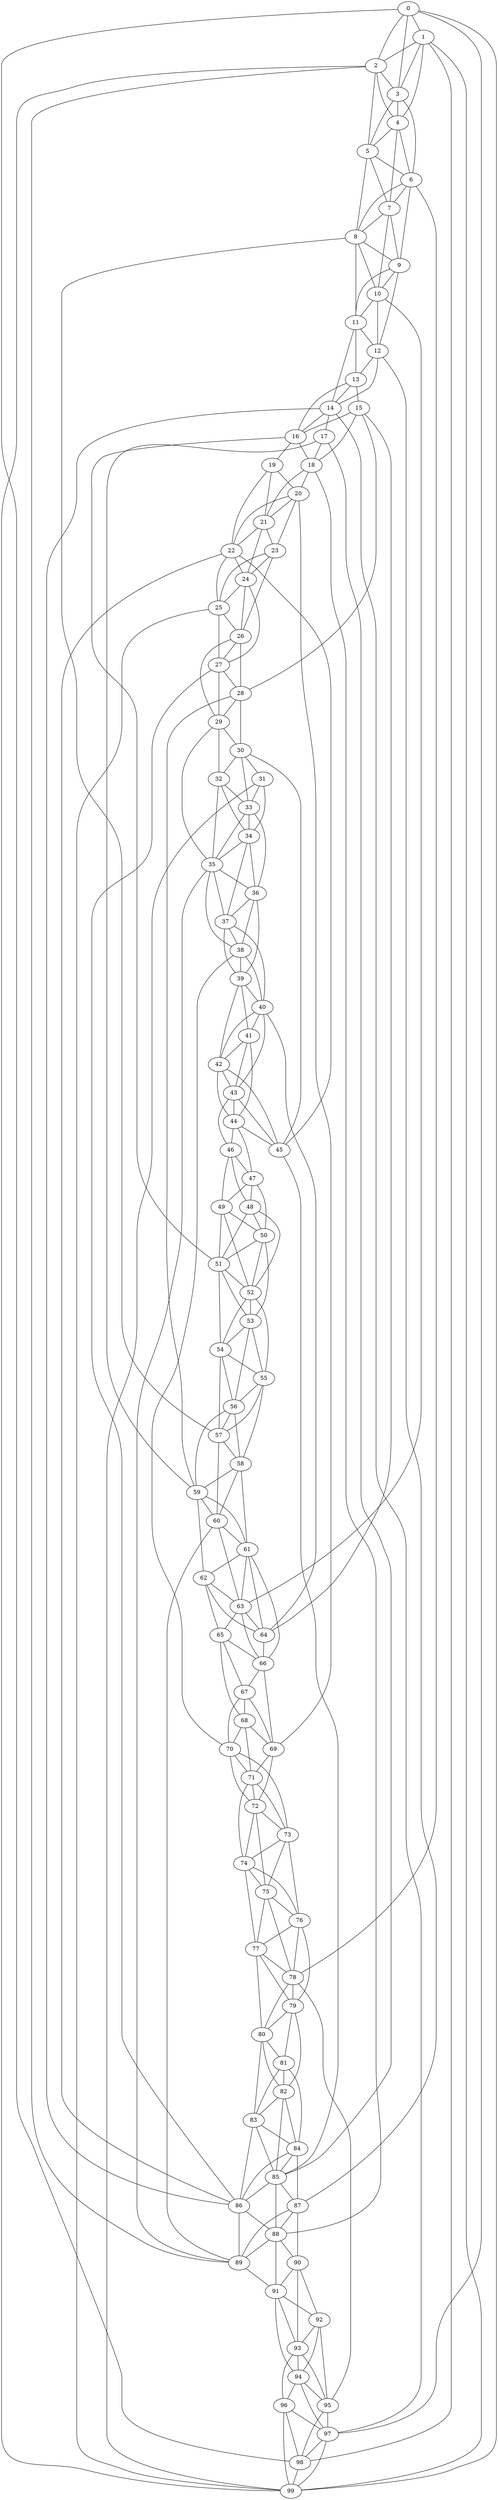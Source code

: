 strict graph "watts_strogatz_graph(100,6,0.1)" {
0;
1;
2;
3;
4;
5;
6;
7;
8;
9;
10;
11;
12;
13;
14;
15;
16;
17;
18;
19;
20;
21;
22;
23;
24;
25;
26;
27;
28;
29;
30;
31;
32;
33;
34;
35;
36;
37;
38;
39;
40;
41;
42;
43;
44;
45;
46;
47;
48;
49;
50;
51;
52;
53;
54;
55;
56;
57;
58;
59;
60;
61;
62;
63;
64;
65;
66;
67;
68;
69;
70;
71;
72;
73;
74;
75;
76;
77;
78;
79;
80;
81;
82;
83;
84;
85;
86;
87;
88;
89;
90;
91;
92;
93;
94;
95;
96;
97;
98;
99;
0 -- 1  [is_available=True, prob="0.102243588315"];
0 -- 2  [is_available=True, prob="0.860873334547"];
0 -- 3  [is_available=True, prob="0.752799367646"];
0 -- 97  [is_available=True, prob="1.0"];
0 -- 98  [is_available=True, prob="0.0778488366325"];
0 -- 99  [is_available=True, prob="0.563972294549"];
1 -- 2  [is_available=True, prob="0.843513684217"];
1 -- 99  [is_available=True, prob="1.0"];
1 -- 4  [is_available=True, prob="1.0"];
1 -- 98  [is_available=True, prob="0.656668954186"];
1 -- 3  [is_available=True, prob="0.377989419898"];
2 -- 3  [is_available=True, prob="1.0"];
2 -- 4  [is_available=True, prob="1.0"];
2 -- 5  [is_available=True, prob="0.661760472954"];
2 -- 99  [is_available=True, prob="0.0589516153568"];
2 -- 89  [is_available=True, prob="0.344046372566"];
3 -- 4  [is_available=True, prob="0.920146916778"];
3 -- 5  [is_available=True, prob="0.701481885761"];
3 -- 6  [is_available=True, prob="1.0"];
4 -- 5  [is_available=True, prob="0.793680754247"];
4 -- 6  [is_available=True, prob="0.529628132287"];
4 -- 7  [is_available=True, prob="0.824688953317"];
5 -- 6  [is_available=True, prob="0.534706222113"];
5 -- 7  [is_available=True, prob="1.0"];
5 -- 8  [is_available=True, prob="0.62516685095"];
6 -- 7  [is_available=True, prob="1.0"];
6 -- 8  [is_available=True, prob="0.178758325965"];
6 -- 9  [is_available=True, prob="0.320170906457"];
6 -- 78  [is_available=True, prob="1.0"];
7 -- 8  [is_available=True, prob="0.860686232729"];
7 -- 9  [is_available=True, prob="0.939672789199"];
7 -- 10  [is_available=True, prob="0.884749683993"];
8 -- 9  [is_available=True, prob="1.0"];
8 -- 10  [is_available=True, prob="0.472252199562"];
8 -- 11  [is_available=True, prob="1.0"];
8 -- 57  [is_available=True, prob="0.702128173272"];
9 -- 10  [is_available=True, prob="0.407248545604"];
9 -- 11  [is_available=True, prob="0.756343385089"];
9 -- 12  [is_available=True, prob="0.81711260553"];
10 -- 11  [is_available=True, prob="0.62802923165"];
10 -- 12  [is_available=True, prob="0.660917271196"];
10 -- 63  [is_available=True, prob="0.706006852818"];
11 -- 12  [is_available=True, prob="0.627410411583"];
11 -- 13  [is_available=True, prob="0.644055086749"];
11 -- 14  [is_available=True, prob="0.348646066411"];
12 -- 13  [is_available=True, prob="0.502360778737"];
12 -- 14  [is_available=True, prob="9.47484164824e-05"];
12 -- 87  [is_available=True, prob="0.422828387761"];
13 -- 14  [is_available=True, prob="0.503256122764"];
13 -- 15  [is_available=True, prob="0.703260151823"];
13 -- 16  [is_available=True, prob="0.250161000793"];
14 -- 97  [is_available=True, prob="0.657045910438"];
14 -- 16  [is_available=True, prob="0.677511458886"];
14 -- 17  [is_available=True, prob="1.0"];
14 -- 86  [is_available=True, prob="0.0433590582838"];
15 -- 64  [is_available=True, prob="0.283946549481"];
15 -- 16  [is_available=True, prob="0.903328304807"];
15 -- 18  [is_available=True, prob="0.751273583758"];
15 -- 28  [is_available=True, prob="0.903267322531"];
16 -- 51  [is_available=True, prob="0.086695721577"];
16 -- 18  [is_available=True, prob="1.0"];
16 -- 19  [is_available=True, prob="0.945058858477"];
17 -- 18  [is_available=True, prob="1.0"];
17 -- 85  [is_available=True, prob="1.0"];
17 -- 59  [is_available=True, prob="0.236086150911"];
18 -- 20  [is_available=True, prob="1.0"];
18 -- 21  [is_available=True, prob="0.816345931401"];
18 -- 88  [is_available=True, prob="0.488492708876"];
19 -- 20  [is_available=True, prob="0.411241123548"];
19 -- 21  [is_available=True, prob="0.0648924376908"];
19 -- 22  [is_available=True, prob="0.592658398011"];
20 -- 69  [is_available=True, prob="0.0467334717261"];
20 -- 21  [is_available=True, prob="0.0114588989936"];
20 -- 22  [is_available=True, prob="0.536396855973"];
20 -- 23  [is_available=True, prob="0.102851409815"];
21 -- 22  [is_available=True, prob="0.79839992453"];
21 -- 23  [is_available=True, prob="1.0"];
21 -- 24  [is_available=True, prob="1.0"];
22 -- 45  [is_available=True, prob="0.479530808453"];
22 -- 86  [is_available=True, prob="1.0"];
22 -- 24  [is_available=True, prob="0.679899839166"];
22 -- 25  [is_available=True, prob="0.8505376774"];
23 -- 24  [is_available=True, prob="0.24312812075"];
23 -- 25  [is_available=True, prob="0.387285226151"];
23 -- 26  [is_available=True, prob="1.0"];
24 -- 25  [is_available=True, prob="0.649252400143"];
24 -- 26  [is_available=True, prob="0.55178192116"];
24 -- 27  [is_available=True, prob="0.143781408199"];
25 -- 99  [is_available=True, prob="0.705835901731"];
25 -- 26  [is_available=True, prob="0.281743322552"];
25 -- 27  [is_available=True, prob="0.684583951223"];
26 -- 27  [is_available=True, prob="0.743592921313"];
26 -- 28  [is_available=True, prob="0.861388692241"];
26 -- 29  [is_available=True, prob="0.136757359245"];
27 -- 86  [is_available=True, prob="0.391090284329"];
27 -- 28  [is_available=True, prob="0.959195759082"];
27 -- 29  [is_available=True, prob="1.0"];
28 -- 59  [is_available=True, prob="0.130252069922"];
28 -- 29  [is_available=True, prob="1.0"];
28 -- 30  [is_available=True, prob="0.634827439542"];
29 -- 32  [is_available=True, prob="0.404093159953"];
29 -- 35  [is_available=True, prob="0.151283623339"];
29 -- 30  [is_available=True, prob="0.274412812994"];
30 -- 32  [is_available=True, prob="0.743521495987"];
30 -- 33  [is_available=True, prob="0.788811332224"];
30 -- 45  [is_available=True, prob="0.624655828556"];
30 -- 31  [is_available=True, prob="1.0"];
31 -- 33  [is_available=True, prob="0.39066346439"];
31 -- 34  [is_available=True, prob="0.780534834518"];
31 -- 99  [is_available=True, prob="1.0"];
32 -- 33  [is_available=True, prob="1.0"];
32 -- 34  [is_available=True, prob="0.962120684346"];
32 -- 35  [is_available=True, prob="0.907573470915"];
33 -- 34  [is_available=True, prob="0.281181392548"];
33 -- 35  [is_available=True, prob="0.920995762388"];
33 -- 36  [is_available=True, prob="1.0"];
34 -- 35  [is_available=True, prob="0.724224878691"];
34 -- 36  [is_available=True, prob="0.546944812419"];
34 -- 37  [is_available=True, prob="0.247509693333"];
35 -- 36  [is_available=True, prob="0.517873592763"];
35 -- 37  [is_available=True, prob="0.484843830471"];
35 -- 38  [is_available=True, prob="1.0"];
35 -- 89  [is_available=True, prob="0.409728796934"];
36 -- 37  [is_available=True, prob="0.872396135282"];
36 -- 38  [is_available=True, prob="1.0"];
36 -- 39  [is_available=True, prob="0.396815647277"];
37 -- 38  [is_available=True, prob="0.122032658078"];
37 -- 39  [is_available=True, prob="1.0"];
37 -- 40  [is_available=True, prob="0.0400596428406"];
38 -- 70  [is_available=True, prob="0.0148539497372"];
38 -- 39  [is_available=True, prob="0.0709146360575"];
38 -- 40  [is_available=True, prob="0.730555429499"];
39 -- 40  [is_available=True, prob="0.733471385044"];
39 -- 41  [is_available=True, prob="0.502185370547"];
39 -- 42  [is_available=True, prob="0.952427678527"];
40 -- 64  [is_available=True, prob="0.856026402625"];
40 -- 41  [is_available=True, prob="0.172329125071"];
40 -- 42  [is_available=True, prob="0.5276074515"];
40 -- 43  [is_available=True, prob="0.983493423144"];
41 -- 42  [is_available=True, prob="0.199989590041"];
41 -- 43  [is_available=True, prob="1.0"];
41 -- 44  [is_available=True, prob="0.158720392527"];
42 -- 43  [is_available=True, prob="0.0892058880685"];
42 -- 44  [is_available=True, prob="0.3334039062"];
42 -- 45  [is_available=True, prob="0.31193800022"];
43 -- 44  [is_available=True, prob="0.0203682064422"];
43 -- 45  [is_available=True, prob="0.216716126103"];
43 -- 46  [is_available=True, prob="1.0"];
44 -- 45  [is_available=True, prob="0.324747402266"];
44 -- 46  [is_available=True, prob="1.0"];
44 -- 47  [is_available=True, prob="0.383180863772"];
45 -- 85  [is_available=True, prob="1.0"];
46 -- 47  [is_available=True, prob="1.0"];
46 -- 48  [is_available=True, prob="0.763086285229"];
46 -- 49  [is_available=True, prob="0.516848439867"];
47 -- 48  [is_available=True, prob="1.0"];
47 -- 49  [is_available=True, prob="0.713396810052"];
47 -- 50  [is_available=True, prob="0.583325837488"];
48 -- 50  [is_available=True, prob="1.0"];
48 -- 51  [is_available=True, prob="0.657376323855"];
48 -- 52  [is_available=True, prob="0.0581652305302"];
49 -- 50  [is_available=True, prob="0.370191273805"];
49 -- 51  [is_available=True, prob="1.0"];
49 -- 52  [is_available=True, prob="0.271109606128"];
50 -- 51  [is_available=True, prob="0.627157858121"];
50 -- 52  [is_available=True, prob="0.399083083714"];
50 -- 53  [is_available=True, prob="0.146866469787"];
51 -- 52  [is_available=True, prob="0.437164618826"];
51 -- 53  [is_available=True, prob="0.679002721188"];
51 -- 54  [is_available=True, prob="1.0"];
52 -- 53  [is_available=True, prob="0.656033252246"];
52 -- 54  [is_available=True, prob="0.865059810784"];
52 -- 55  [is_available=True, prob="0.00772936165544"];
53 -- 54  [is_available=True, prob="0.155062944515"];
53 -- 55  [is_available=True, prob="1.0"];
53 -- 56  [is_available=True, prob="0.482497693441"];
54 -- 55  [is_available=True, prob="0.883403261516"];
54 -- 56  [is_available=True, prob="0.607466206342"];
54 -- 57  [is_available=True, prob="1.0"];
55 -- 56  [is_available=True, prob="1.0"];
55 -- 57  [is_available=True, prob="0.390913724388"];
55 -- 58  [is_available=True, prob="0.646230119707"];
56 -- 57  [is_available=True, prob="0.128859453744"];
56 -- 58  [is_available=True, prob="0.0264807110657"];
56 -- 59  [is_available=True, prob="0.984136402154"];
57 -- 58  [is_available=True, prob="0.43279917847"];
57 -- 60  [is_available=True, prob="1.0"];
58 -- 59  [is_available=True, prob="0.894330505762"];
58 -- 60  [is_available=True, prob="1.0"];
58 -- 61  [is_available=True, prob="0.133920610513"];
59 -- 60  [is_available=True, prob="0.589861610732"];
59 -- 61  [is_available=True, prob="0.127693483598"];
59 -- 62  [is_available=True, prob="0.922769216192"];
60 -- 89  [is_available=True, prob="1.0"];
60 -- 61  [is_available=True, prob="1.0"];
60 -- 63  [is_available=True, prob="0.0552078889761"];
61 -- 64  [is_available=True, prob="1.0"];
61 -- 66  [is_available=True, prob="0.20345292033"];
61 -- 62  [is_available=True, prob="0.511251278913"];
61 -- 63  [is_available=True, prob="1.0"];
62 -- 64  [is_available=True, prob="0.885772415192"];
62 -- 65  [is_available=True, prob="1.0"];
62 -- 63  [is_available=True, prob="0.0515816712012"];
63 -- 64  [is_available=True, prob="0.284524972491"];
63 -- 65  [is_available=True, prob="1.0"];
63 -- 66  [is_available=True, prob="0.663410647298"];
64 -- 66  [is_available=True, prob="0.947742686279"];
65 -- 66  [is_available=True, prob="0.978068214536"];
65 -- 67  [is_available=True, prob="0.909877236363"];
65 -- 68  [is_available=True, prob="0.890977441652"];
66 -- 67  [is_available=True, prob="0.620306857684"];
66 -- 69  [is_available=True, prob="0.885664492731"];
67 -- 68  [is_available=True, prob="1.0"];
67 -- 69  [is_available=True, prob="0.590852867708"];
67 -- 70  [is_available=True, prob="0.39410124079"];
68 -- 69  [is_available=True, prob="0.0946558496511"];
68 -- 70  [is_available=True, prob="0.00311036270958"];
68 -- 71  [is_available=True, prob="0.10724861638"];
69 -- 71  [is_available=True, prob="0.627405943492"];
69 -- 72  [is_available=True, prob="0.110781488411"];
70 -- 71  [is_available=True, prob="0.920059744679"];
70 -- 72  [is_available=True, prob="0.784146928621"];
70 -- 73  [is_available=True, prob="0.653157830783"];
71 -- 72  [is_available=True, prob="0.720014464946"];
71 -- 73  [is_available=True, prob="0.125521029309"];
71 -- 74  [is_available=True, prob="0.0784589575848"];
72 -- 73  [is_available=True, prob="1.0"];
72 -- 74  [is_available=True, prob="1.0"];
72 -- 75  [is_available=True, prob="0.776682227193"];
73 -- 74  [is_available=True, prob="0.391439528088"];
73 -- 75  [is_available=True, prob="0.987503928568"];
73 -- 76  [is_available=True, prob="1.0"];
74 -- 75  [is_available=True, prob="0.821587140696"];
74 -- 76  [is_available=True, prob="0.10728340226"];
74 -- 77  [is_available=True, prob="0.968853982194"];
75 -- 76  [is_available=True, prob="0.0336248249537"];
75 -- 77  [is_available=True, prob="0.867358329017"];
75 -- 78  [is_available=True, prob="0.71572224455"];
76 -- 77  [is_available=True, prob="0.966675962699"];
76 -- 78  [is_available=True, prob="0.176211157187"];
76 -- 79  [is_available=True, prob="0.0348557772162"];
77 -- 78  [is_available=True, prob="0.403468986403"];
77 -- 79  [is_available=True, prob="0.185391443704"];
77 -- 80  [is_available=True, prob="0.918235946951"];
78 -- 79  [is_available=True, prob="0.616298711167"];
78 -- 80  [is_available=True, prob="0.852462471548"];
78 -- 95  [is_available=True, prob="0.285875367878"];
79 -- 80  [is_available=True, prob="0.980280685228"];
79 -- 81  [is_available=True, prob="1.0"];
79 -- 82  [is_available=True, prob="0.176902495423"];
80 -- 81  [is_available=True, prob="0.350670272536"];
80 -- 82  [is_available=True, prob="0.756447261622"];
80 -- 83  [is_available=True, prob="0.229352694808"];
81 -- 82  [is_available=True, prob="1.0"];
81 -- 83  [is_available=True, prob="1.0"];
81 -- 84  [is_available=True, prob="0.552017002154"];
82 -- 83  [is_available=True, prob="0.938264486526"];
82 -- 84  [is_available=True, prob="0.907825627743"];
82 -- 85  [is_available=True, prob="0.429231725665"];
83 -- 84  [is_available=True, prob="1.0"];
83 -- 85  [is_available=True, prob="1.0"];
83 -- 86  [is_available=True, prob="0.437161410031"];
84 -- 85  [is_available=True, prob="0.416543565372"];
84 -- 86  [is_available=True, prob="0.679696608025"];
84 -- 87  [is_available=True, prob="0.261225191052"];
85 -- 86  [is_available=True, prob="0.75139831727"];
85 -- 87  [is_available=True, prob="0.462505242986"];
85 -- 88  [is_available=True, prob="1.0"];
86 -- 88  [is_available=True, prob="1.0"];
86 -- 89  [is_available=True, prob="0.707875079343"];
87 -- 88  [is_available=True, prob="0.991133487784"];
87 -- 89  [is_available=True, prob="0.938334813434"];
87 -- 90  [is_available=True, prob="1.0"];
88 -- 89  [is_available=True, prob="0.83978065265"];
88 -- 90  [is_available=True, prob="1.0"];
88 -- 91  [is_available=True, prob="1.0"];
89 -- 91  [is_available=True, prob="0.826583226826"];
90 -- 91  [is_available=True, prob="0.78436191688"];
90 -- 92  [is_available=True, prob="0.23926501728"];
90 -- 93  [is_available=True, prob="0.00723176265019"];
91 -- 92  [is_available=True, prob="0.114529411094"];
91 -- 93  [is_available=True, prob="0.386754881605"];
91 -- 94  [is_available=True, prob="0.984231616666"];
92 -- 93  [is_available=True, prob="0.186837109769"];
92 -- 94  [is_available=True, prob="1.0"];
92 -- 95  [is_available=True, prob="0.656147538006"];
93 -- 96  [is_available=True, prob="0.22320198681"];
93 -- 94  [is_available=True, prob="0.828364790761"];
93 -- 95  [is_available=True, prob="0.548332810967"];
94 -- 96  [is_available=True, prob="1.0"];
94 -- 97  [is_available=True, prob="0.439710408974"];
94 -- 95  [is_available=True, prob="0.0147065477739"];
95 -- 97  [is_available=True, prob="1.0"];
95 -- 98  [is_available=True, prob="0.241297070287"];
96 -- 97  [is_available=True, prob="0.328552353289"];
96 -- 98  [is_available=True, prob="0.138898982493"];
96 -- 99  [is_available=True, prob="0.26327768091"];
97 -- 98  [is_available=True, prob="1.0"];
97 -- 99  [is_available=True, prob="0.139743434513"];
98 -- 99  [is_available=True, prob="0.176030335865"];
}
